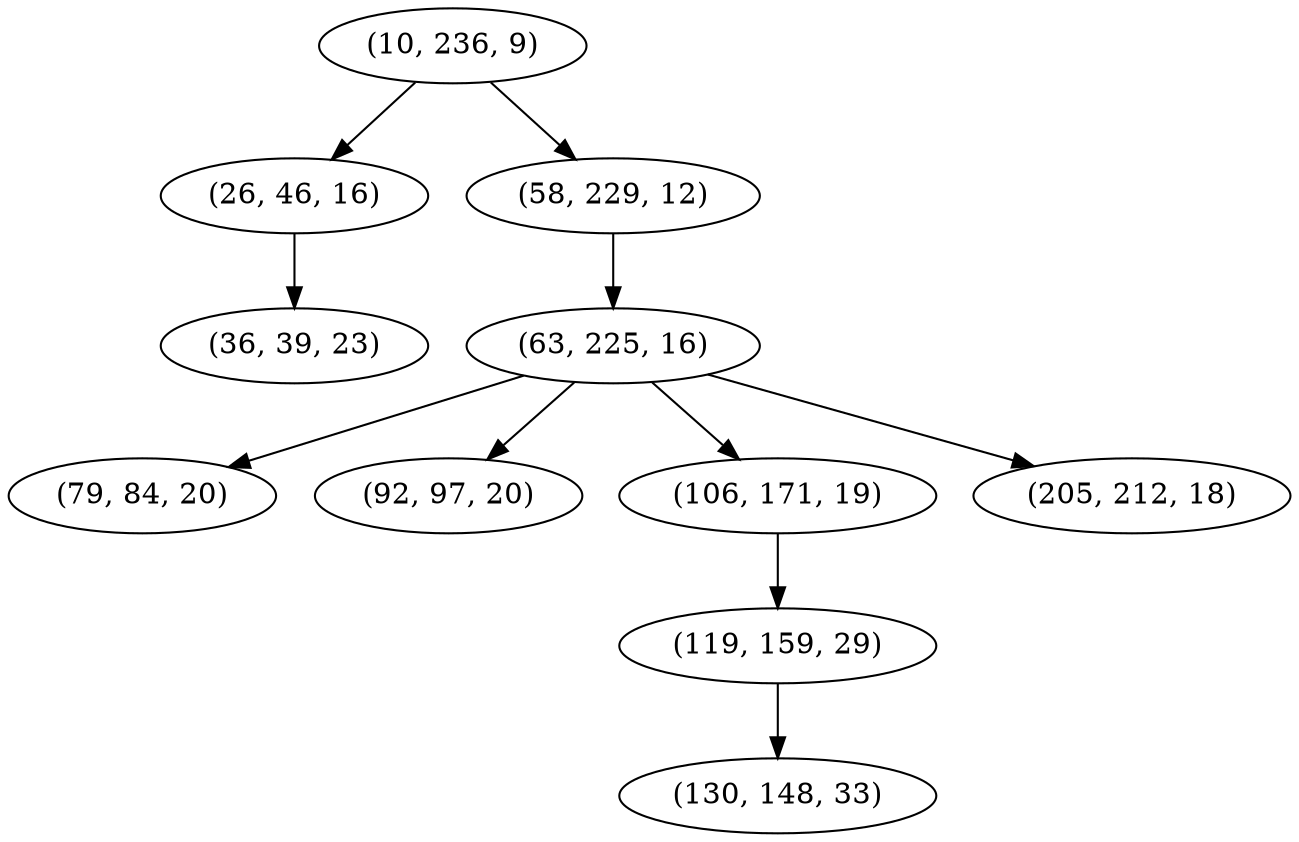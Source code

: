 digraph tree {
    "(10, 236, 9)";
    "(26, 46, 16)";
    "(36, 39, 23)";
    "(58, 229, 12)";
    "(63, 225, 16)";
    "(79, 84, 20)";
    "(92, 97, 20)";
    "(106, 171, 19)";
    "(119, 159, 29)";
    "(130, 148, 33)";
    "(205, 212, 18)";
    "(10, 236, 9)" -> "(26, 46, 16)";
    "(10, 236, 9)" -> "(58, 229, 12)";
    "(26, 46, 16)" -> "(36, 39, 23)";
    "(58, 229, 12)" -> "(63, 225, 16)";
    "(63, 225, 16)" -> "(79, 84, 20)";
    "(63, 225, 16)" -> "(92, 97, 20)";
    "(63, 225, 16)" -> "(106, 171, 19)";
    "(63, 225, 16)" -> "(205, 212, 18)";
    "(106, 171, 19)" -> "(119, 159, 29)";
    "(119, 159, 29)" -> "(130, 148, 33)";
}
